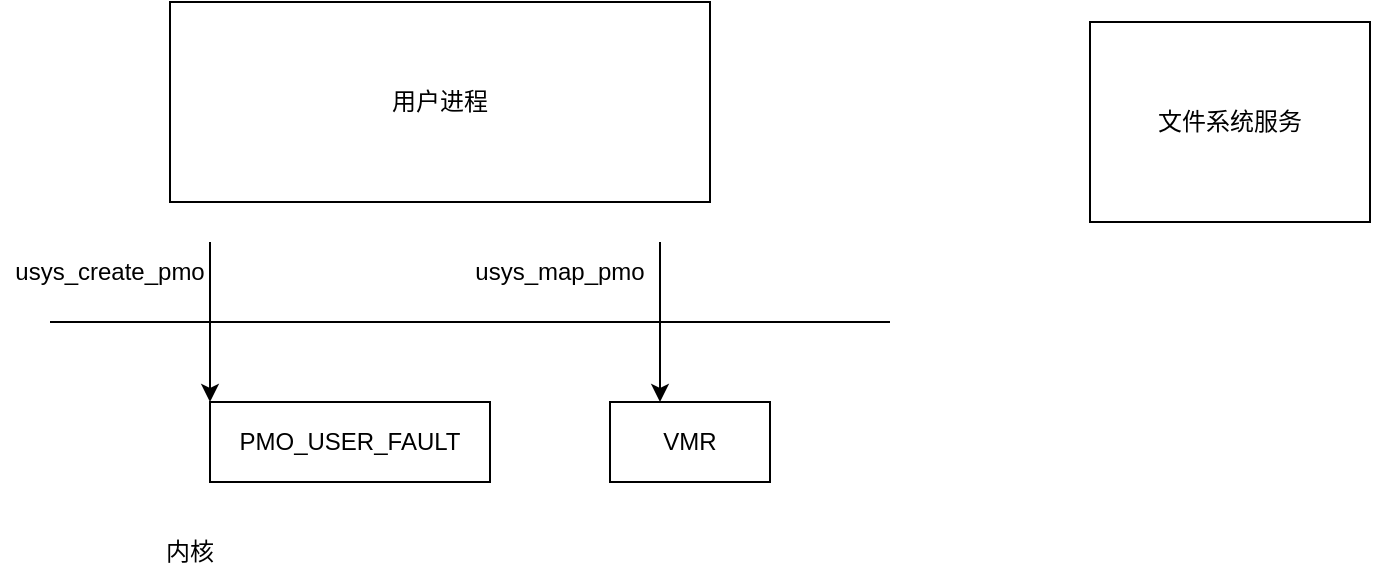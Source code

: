 <mxfile version="20.5.3" type="github">
  <diagram id="zms-dwFza-7I7j4GTH41" name="第 1 页">
    <mxGraphModel dx="2062" dy="1122" grid="1" gridSize="10" guides="1" tooltips="1" connect="1" arrows="1" fold="1" page="1" pageScale="1" pageWidth="827" pageHeight="1169" math="0" shadow="0">
      <root>
        <mxCell id="0" />
        <mxCell id="1" parent="0" />
        <mxCell id="eBpmvbwU43aSLw4vuh6x-1" value="用户进程" style="rounded=0;whiteSpace=wrap;html=1;" parent="1" vertex="1">
          <mxGeometry x="260" y="120" width="270" height="100" as="geometry" />
        </mxCell>
        <mxCell id="eBpmvbwU43aSLw4vuh6x-2" value="文件系统服务" style="rounded=0;whiteSpace=wrap;html=1;" parent="1" vertex="1">
          <mxGeometry x="720" y="130" width="140" height="100" as="geometry" />
        </mxCell>
        <mxCell id="eBpmvbwU43aSLw4vuh6x-3" value="" style="endArrow=none;html=1;rounded=0;" parent="1" edge="1">
          <mxGeometry width="50" height="50" relative="1" as="geometry">
            <mxPoint x="200" y="280" as="sourcePoint" />
            <mxPoint x="620" y="280" as="targetPoint" />
          </mxGeometry>
        </mxCell>
        <mxCell id="eBpmvbwU43aSLw4vuh6x-4" value="内核" style="text;html=1;strokeColor=none;fillColor=none;align=center;verticalAlign=middle;whiteSpace=wrap;rounded=0;" parent="1" vertex="1">
          <mxGeometry x="240" y="380" width="60" height="30" as="geometry" />
        </mxCell>
        <mxCell id="eBpmvbwU43aSLw4vuh6x-5" value="" style="endArrow=classic;html=1;rounded=0;" parent="1" edge="1">
          <mxGeometry width="50" height="50" relative="1" as="geometry">
            <mxPoint x="280" y="240" as="sourcePoint" />
            <mxPoint x="280" y="320" as="targetPoint" />
          </mxGeometry>
        </mxCell>
        <mxCell id="eBpmvbwU43aSLw4vuh6x-6" value="usys_create_pmo" style="text;html=1;strokeColor=none;fillColor=none;align=center;verticalAlign=middle;whiteSpace=wrap;rounded=0;" parent="1" vertex="1">
          <mxGeometry x="175" y="240" width="110" height="30" as="geometry" />
        </mxCell>
        <mxCell id="eBpmvbwU43aSLw4vuh6x-7" value="PMO_USER_FAULT" style="rounded=0;whiteSpace=wrap;html=1;" parent="1" vertex="1">
          <mxGeometry x="280" y="320" width="140" height="40" as="geometry" />
        </mxCell>
        <mxCell id="eBpmvbwU43aSLw4vuh6x-8" value="VMR" style="rounded=0;whiteSpace=wrap;html=1;" parent="1" vertex="1">
          <mxGeometry x="480" y="320" width="80" height="40" as="geometry" />
        </mxCell>
        <mxCell id="KucahAxk_8lwyqDubcKG-1" value="" style="endArrow=classic;html=1;rounded=0;" edge="1" parent="1">
          <mxGeometry width="50" height="50" relative="1" as="geometry">
            <mxPoint x="505" y="240" as="sourcePoint" />
            <mxPoint x="505" y="320" as="targetPoint" />
          </mxGeometry>
        </mxCell>
        <mxCell id="KucahAxk_8lwyqDubcKG-2" value="usys_map_pmo" style="text;html=1;strokeColor=none;fillColor=none;align=center;verticalAlign=middle;whiteSpace=wrap;rounded=0;" vertex="1" parent="1">
          <mxGeometry x="400" y="240" width="110" height="30" as="geometry" />
        </mxCell>
      </root>
    </mxGraphModel>
  </diagram>
</mxfile>
